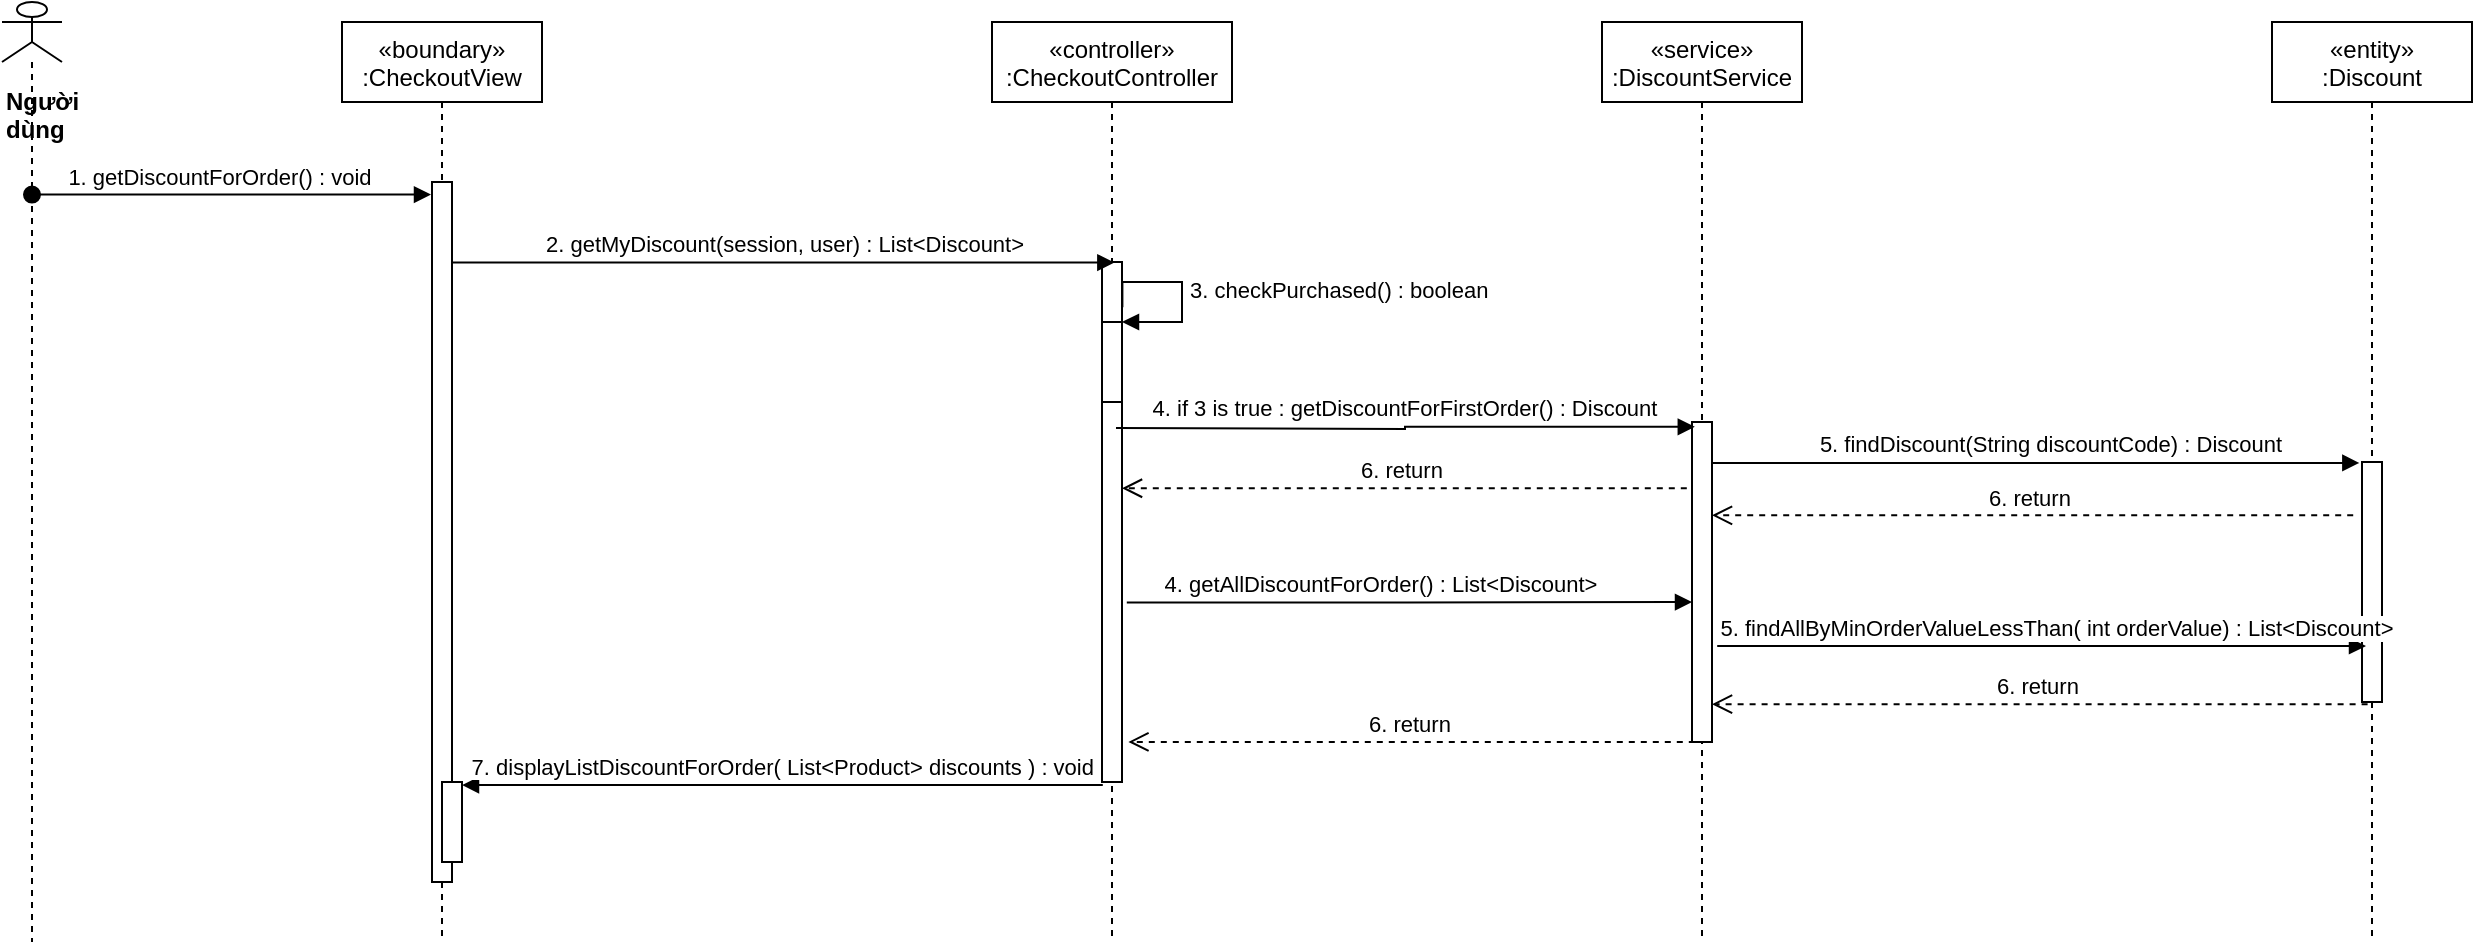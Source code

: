 <mxfile version="14.6.10" type="device"><diagram id="kgpKYQtTHZ0yAKxKKP6v" name="Page-1"><mxGraphModel dx="1038" dy="523" grid="1" gridSize="10" guides="1" tooltips="1" connect="1" arrows="1" fold="1" page="1" pageScale="1" pageWidth="850" pageHeight="1100" math="0" shadow="0"><root><mxCell id="0"/><mxCell id="1" parent="0"/><mxCell id="XfmTZ3eefLx8ekIxKdJP-1" value="«boundary»&#10;:CheckoutView" style="shape=umlLifeline;perimeter=lifelinePerimeter;container=1;collapsible=0;recursiveResize=0;rounded=0;shadow=0;strokeWidth=1;" vertex="1" parent="1"><mxGeometry x="260" y="80" width="100" height="460" as="geometry"/></mxCell><mxCell id="XfmTZ3eefLx8ekIxKdJP-2" value="" style="points=[];perimeter=orthogonalPerimeter;rounded=0;shadow=0;strokeWidth=1;" vertex="1" parent="XfmTZ3eefLx8ekIxKdJP-1"><mxGeometry x="45" y="80" width="10" height="350" as="geometry"/></mxCell><mxCell id="XfmTZ3eefLx8ekIxKdJP-3" value="" style="html=1;points=[];perimeter=orthogonalPerimeter;" vertex="1" parent="XfmTZ3eefLx8ekIxKdJP-1"><mxGeometry x="50" y="380" width="10" height="40" as="geometry"/></mxCell><mxCell id="XfmTZ3eefLx8ekIxKdJP-4" value="«controller»&#10;:CheckoutController" style="shape=umlLifeline;perimeter=lifelinePerimeter;container=1;collapsible=0;recursiveResize=0;rounded=0;shadow=0;strokeWidth=1;" vertex="1" parent="1"><mxGeometry x="585" y="80" width="120" height="460" as="geometry"/></mxCell><mxCell id="XfmTZ3eefLx8ekIxKdJP-5" value="" style="points=[];perimeter=orthogonalPerimeter;rounded=0;shadow=0;strokeWidth=1;" vertex="1" parent="XfmTZ3eefLx8ekIxKdJP-4"><mxGeometry x="55" y="120" width="10" height="260" as="geometry"/></mxCell><mxCell id="XfmTZ3eefLx8ekIxKdJP-6" value="&lt;div&gt;&lt;b&gt;Người dùng&lt;/b&gt;&lt;/div&gt;" style="shape=umlLifeline;participant=umlActor;perimeter=lifelinePerimeter;whiteSpace=wrap;html=1;container=1;collapsible=0;recursiveResize=0;verticalAlign=top;spacingTop=36;outlineConnect=0;align=left;size=30;" vertex="1" parent="1"><mxGeometry x="90" y="70" width="30" height="470" as="geometry"/></mxCell><mxCell id="XfmTZ3eefLx8ekIxKdJP-7" value="1. getDiscountForOrder() : void" style="verticalAlign=bottom;startArrow=oval;endArrow=block;startSize=8;shadow=0;strokeWidth=1;entryX=-0.05;entryY=0.018;entryDx=0;entryDy=0;entryPerimeter=0;" edge="1" parent="1" source="XfmTZ3eefLx8ekIxKdJP-6" target="XfmTZ3eefLx8ekIxKdJP-2"><mxGeometry x="-0.06" relative="1" as="geometry"><mxPoint x="100" y="170" as="sourcePoint"/><mxPoint as="offset"/></mxGeometry></mxCell><mxCell id="XfmTZ3eefLx8ekIxKdJP-8" value="«service»&#10;:DiscountService" style="shape=umlLifeline;perimeter=lifelinePerimeter;container=1;collapsible=0;recursiveResize=0;rounded=0;shadow=0;strokeWidth=1;" vertex="1" parent="1"><mxGeometry x="890" y="80" width="100" height="460" as="geometry"/></mxCell><mxCell id="XfmTZ3eefLx8ekIxKdJP-9" value="" style="points=[];perimeter=orthogonalPerimeter;rounded=0;shadow=0;strokeWidth=1;" vertex="1" parent="XfmTZ3eefLx8ekIxKdJP-8"><mxGeometry x="45" y="200" width="10" height="160" as="geometry"/></mxCell><mxCell id="XfmTZ3eefLx8ekIxKdJP-10" value="2. getMyDiscount(session, user) : List&amp;lt;Discount&amp;gt;" style="html=1;verticalAlign=bottom;endArrow=block;entryX=0.617;entryY=0.001;entryDx=0;entryDy=0;entryPerimeter=0;" edge="1" parent="1" source="XfmTZ3eefLx8ekIxKdJP-2" target="XfmTZ3eefLx8ekIxKdJP-5"><mxGeometry width="80" relative="1" as="geometry"><mxPoint x="320" y="248" as="sourcePoint"/><mxPoint x="500" y="210" as="targetPoint"/></mxGeometry></mxCell><mxCell id="XfmTZ3eefLx8ekIxKdJP-12" value="«entity»&#10;:Discount" style="shape=umlLifeline;perimeter=lifelinePerimeter;container=1;collapsible=0;recursiveResize=0;rounded=0;shadow=0;strokeWidth=1;" vertex="1" parent="1"><mxGeometry x="1225" y="80" width="100" height="460" as="geometry"/></mxCell><mxCell id="XfmTZ3eefLx8ekIxKdJP-13" value="" style="points=[];perimeter=orthogonalPerimeter;rounded=0;shadow=0;strokeWidth=1;" vertex="1" parent="XfmTZ3eefLx8ekIxKdJP-12"><mxGeometry x="45" y="220" width="10" height="120" as="geometry"/></mxCell><mxCell id="XfmTZ3eefLx8ekIxKdJP-14" value="5. findDiscount(String discountCode) : Discount" style="html=1;verticalAlign=bottom;endArrow=block;entryX=-0.133;entryY=0.004;entryDx=0;entryDy=0;entryPerimeter=0;" edge="1" parent="1" source="XfmTZ3eefLx8ekIxKdJP-9" target="XfmTZ3eefLx8ekIxKdJP-13"><mxGeometry x="0.041" width="80" relative="1" as="geometry"><mxPoint x="980" y="290" as="sourcePoint"/><mxPoint x="1000" y="190" as="targetPoint"/><mxPoint as="offset"/></mxGeometry></mxCell><mxCell id="XfmTZ3eefLx8ekIxKdJP-15" value="6. return&amp;nbsp;" style="html=1;verticalAlign=bottom;endArrow=open;dashed=1;endSize=8;exitX=-0.44;exitY=0.222;exitDx=0;exitDy=0;exitPerimeter=0;" edge="1" parent="1" source="XfmTZ3eefLx8ekIxKdJP-13" target="XfmTZ3eefLx8ekIxKdJP-9"><mxGeometry relative="1" as="geometry"><mxPoint x="1300" y="326" as="sourcePoint"/><mxPoint x="944" y="320" as="targetPoint"/></mxGeometry></mxCell><mxCell id="XfmTZ3eefLx8ekIxKdJP-17" value="7. displayListDiscountForOrder( List&lt;Product&gt; discounts ) : void" style="verticalAlign=bottom;endArrow=block;shadow=0;strokeWidth=1;exitX=0.04;exitY=1.006;exitDx=0;exitDy=0;exitPerimeter=0;" edge="1" parent="1" source="XfmTZ3eefLx8ekIxKdJP-5" target="XfmTZ3eefLx8ekIxKdJP-3"><mxGeometry relative="1" as="geometry"><mxPoint x="565" y="370" as="sourcePoint"/><mxPoint x="350" y="401" as="targetPoint"/></mxGeometry></mxCell><mxCell id="XfmTZ3eefLx8ekIxKdJP-18" value="" style="html=1;points=[];perimeter=orthogonalPerimeter;" vertex="1" parent="1"><mxGeometry x="640" y="230" width="10" height="40" as="geometry"/></mxCell><mxCell id="XfmTZ3eefLx8ekIxKdJP-19" value="3. checkPurchased() : boolean" style="edgeStyle=orthogonalEdgeStyle;html=1;align=left;spacingLeft=2;endArrow=block;rounded=0;entryX=1;entryY=0;exitX=1.02;exitY=0.087;exitDx=0;exitDy=0;exitPerimeter=0;" edge="1" target="XfmTZ3eefLx8ekIxKdJP-18" parent="1" source="XfmTZ3eefLx8ekIxKdJP-5"><mxGeometry relative="1" as="geometry"><mxPoint x="670" y="210" as="sourcePoint"/><Array as="points"><mxPoint x="680" y="210"/><mxPoint x="680" y="230"/></Array></mxGeometry></mxCell><mxCell id="XfmTZ3eefLx8ekIxKdJP-20" value="4. if 3 is true : getDiscountForFirstOrder() : Discount" style="html=1;verticalAlign=bottom;endArrow=block;rounded=0;edgeStyle=orthogonalEdgeStyle;entryX=0.14;entryY=0.015;entryDx=0;entryDy=0;entryPerimeter=0;" edge="1" parent="1" target="XfmTZ3eefLx8ekIxKdJP-9"><mxGeometry width="80" relative="1" as="geometry"><mxPoint x="647" y="283" as="sourcePoint"/><mxPoint x="890" y="283" as="targetPoint"/></mxGeometry></mxCell><mxCell id="XfmTZ3eefLx8ekIxKdJP-21" value="6. return&amp;nbsp;" style="html=1;verticalAlign=bottom;endArrow=open;dashed=1;endSize=8;exitX=-0.26;exitY=0.207;exitDx=0;exitDy=0;exitPerimeter=0;" edge="1" parent="1" source="XfmTZ3eefLx8ekIxKdJP-9" target="XfmTZ3eefLx8ekIxKdJP-5"><mxGeometry relative="1" as="geometry"><mxPoint x="935" y="310" as="sourcePoint"/><mxPoint x="660" y="310" as="targetPoint"/></mxGeometry></mxCell><mxCell id="XfmTZ3eefLx8ekIxKdJP-23" value="4. getAllDiscountForOrder() : List&amp;lt;Discount&amp;gt;" style="html=1;verticalAlign=bottom;endArrow=block;rounded=0;edgeStyle=orthogonalEdgeStyle;exitX=1.24;exitY=0.655;exitDx=0;exitDy=0;exitPerimeter=0;" edge="1" parent="1" source="XfmTZ3eefLx8ekIxKdJP-5"><mxGeometry x="-0.099" width="80" relative="1" as="geometry"><mxPoint x="660" y="370" as="sourcePoint"/><mxPoint x="935" y="370" as="targetPoint"/><Array as="points"/><mxPoint x="-1" as="offset"/></mxGeometry></mxCell><mxCell id="XfmTZ3eefLx8ekIxKdJP-24" value="5. findAllByMinOrderValueLessThan( int orderValue) : List&amp;lt;Discount&amp;gt;" style="html=1;verticalAlign=bottom;endArrow=block;exitX=1.26;exitY=0.7;exitDx=0;exitDy=0;exitPerimeter=0;" edge="1" parent="1" source="XfmTZ3eefLx8ekIxKdJP-9"><mxGeometry x="0.041" width="80" relative="1" as="geometry"><mxPoint x="951" y="390.0" as="sourcePoint"/><mxPoint x="1272" y="392" as="targetPoint"/><mxPoint as="offset"/></mxGeometry></mxCell><mxCell id="XfmTZ3eefLx8ekIxKdJP-25" value="6. return&amp;nbsp;" style="html=1;verticalAlign=bottom;endArrow=open;dashed=1;endSize=8;exitX=0.28;exitY=1.009;exitDx=0;exitDy=0;exitPerimeter=0;" edge="1" parent="1" source="XfmTZ3eefLx8ekIxKdJP-13" target="XfmTZ3eefLx8ekIxKdJP-9"><mxGeometry relative="1" as="geometry"><mxPoint x="1310.8" y="420" as="sourcePoint"/><mxPoint x="950" y="422" as="targetPoint"/></mxGeometry></mxCell><mxCell id="XfmTZ3eefLx8ekIxKdJP-26" value="6. return&amp;nbsp;" style="html=1;verticalAlign=bottom;endArrow=open;dashed=1;endSize=8;exitX=0.14;exitY=1;exitDx=0;exitDy=0;exitPerimeter=0;entryX=1.32;entryY=0.923;entryDx=0;entryDy=0;entryPerimeter=0;" edge="1" parent="1" source="XfmTZ3eefLx8ekIxKdJP-9" target="XfmTZ3eefLx8ekIxKdJP-5"><mxGeometry relative="1" as="geometry"><mxPoint x="920" y="440" as="sourcePoint"/><mxPoint x="653" y="443" as="targetPoint"/></mxGeometry></mxCell></root></mxGraphModel></diagram></mxfile>